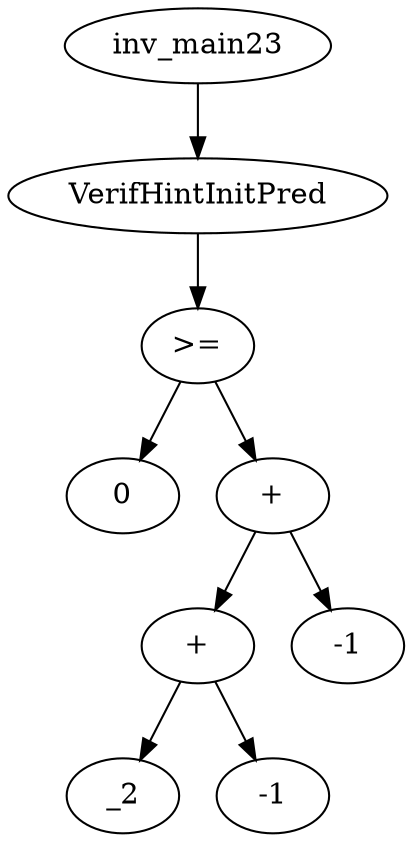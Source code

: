 digraph dag {
0 [label="inv_main23"];
1 [label="VerifHintInitPred"];
2 [label=">="];
3 [label="0"];
4 [label="+"];
5 [label="+"];
6 [label="_2"];
7 [label="-1"];
8 [label="-1"];
0->1
1->2
2->4
2 -> 3
4->5
4 -> 8
5->7
5 -> 6
}
